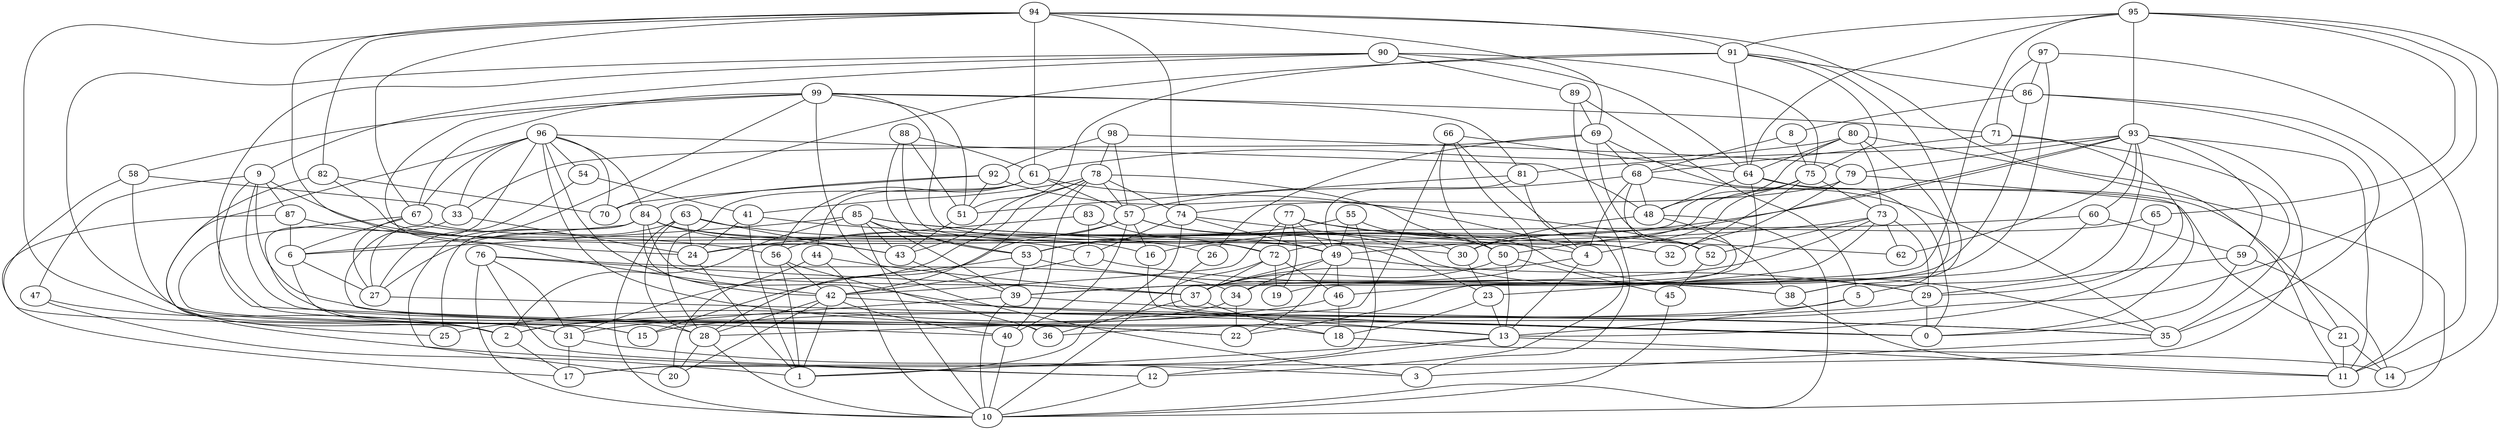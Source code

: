 digraph GG_graph {

subgraph G_graph {
edge [color = black]
"83" -> "72" [dir = none]
"83" -> "24" [dir = none]
"83" -> "7" [dir = none]
"51" -> "43" [dir = none]
"54" -> "41" [dir = none]
"54" -> "27" [dir = none]
"6" -> "2" [dir = none]
"6" -> "27" [dir = none]
"33" -> "28" [dir = none]
"33" -> "24" [dir = none]
"89" -> "69" [dir = none]
"89" -> "3" [dir = none]
"89" -> "5" [dir = none]
"93" -> "5" [dir = none]
"93" -> "79" [dir = none]
"93" -> "16" [dir = none]
"93" -> "81" [dir = none]
"93" -> "60" [dir = none]
"93" -> "59" [dir = none]
"93" -> "11" [dir = none]
"93" -> "50" [dir = none]
"93" -> "62" [dir = none]
"93" -> "17" [dir = none]
"60" -> "46" [dir = none]
"60" -> "53" [dir = none]
"60" -> "59" [dir = none]
"80" -> "48" [dir = none]
"80" -> "73" [dir = none]
"80" -> "10" [dir = none]
"80" -> "64" [dir = none]
"80" -> "38" [dir = none]
"80" -> "61" [dir = none]
"48" -> "30" [dir = none]
"48" -> "10" [dir = none]
"48" -> "34" [dir = none]
"53" -> "38" [dir = none]
"53" -> "39" [dir = none]
"53" -> "15" [dir = none]
"2" -> "17" [dir = none]
"97" -> "19" [dir = none]
"97" -> "71" [dir = none]
"97" -> "11" [dir = none]
"97" -> "86" [dir = none]
"88" -> "51" [dir = none]
"88" -> "53" [dir = none]
"88" -> "61" [dir = none]
"88" -> "72" [dir = none]
"72" -> "19" [dir = none]
"72" -> "37" [dir = none]
"72" -> "46" [dir = none]
"72" -> "10" [dir = none]
"65" -> "29" [dir = none]
"65" -> "30" [dir = none]
"7" -> "38" [dir = none]
"7" -> "42" [dir = none]
"87" -> "56" [dir = none]
"87" -> "17" [dir = none]
"87" -> "6" [dir = none]
"9" -> "40" [dir = none]
"9" -> "22" [dir = none]
"9" -> "13" [dir = none]
"9" -> "7" [dir = none]
"9" -> "47" [dir = none]
"9" -> "87" [dir = none]
"40" -> "10" [dir = none]
"16" -> "13" [dir = none]
"24" -> "1" [dir = none]
"77" -> "49" [dir = none]
"77" -> "42" [dir = none]
"77" -> "19" [dir = none]
"77" -> "62" [dir = none]
"77" -> "72" [dir = none]
"77" -> "50" [dir = none]
"66" -> "34" [dir = none]
"66" -> "4" [dir = none]
"66" -> "64" [dir = none]
"66" -> "50" [dir = none]
"66" -> "28" [dir = none]
"63" -> "43" [dir = none]
"63" -> "26" [dir = none]
"63" -> "24" [dir = none]
"63" -> "27" [dir = none]
"63" -> "28" [dir = none]
"63" -> "10" [dir = none]
"96" -> "54" [dir = none]
"96" -> "22" [dir = none]
"96" -> "67" [dir = none]
"96" -> "70" [dir = none]
"96" -> "33" [dir = none]
"96" -> "18" [dir = none]
"96" -> "84" [dir = none]
"96" -> "48" [dir = none]
"96" -> "42" [dir = none]
"96" -> "12" [dir = none]
"47" -> "1" [dir = none]
"47" -> "2" [dir = none]
"43" -> "39" [dir = none]
"27" -> "0" [dir = none]
"44" -> "20" [dir = none]
"44" -> "10" [dir = none]
"44" -> "37" [dir = none]
"59" -> "14" [dir = none]
"59" -> "0" [dir = none]
"59" -> "29" [dir = none]
"67" -> "27" [dir = none]
"67" -> "15" [dir = none]
"67" -> "52" [dir = none]
"50" -> "37" [dir = none]
"50" -> "13" [dir = none]
"50" -> "45" [dir = none]
"42" -> "1" [dir = none]
"42" -> "40" [dir = none]
"42" -> "20" [dir = none]
"42" -> "35" [dir = none]
"42" -> "28" [dir = none]
"49" -> "29" [dir = none]
"49" -> "37" [dir = none]
"49" -> "22" [dir = none]
"49" -> "46" [dir = none]
"49" -> "34" [dir = none]
"41" -> "1" [dir = none]
"41" -> "24" [dir = none]
"41" -> "30" [dir = none]
"28" -> "20" [dir = none]
"28" -> "10" [dir = none]
"98" -> "57" [dir = none]
"98" -> "92" [dir = none]
"98" -> "79" [dir = none]
"98" -> "78" [dir = none]
"82" -> "25" [dir = none]
"82" -> "70" [dir = none]
"82" -> "49" [dir = none]
"78" -> "74" [dir = none]
"78" -> "31" [dir = none]
"78" -> "50" [dir = none]
"78" -> "43" [dir = none]
"78" -> "42" [dir = none]
"78" -> "40" [dir = none]
"78" -> "57" [dir = none]
"78" -> "41" [dir = none]
"39" -> "10" [dir = none]
"39" -> "35" [dir = none]
"39" -> "31" [dir = none]
"90" -> "89" [dir = none]
"90" -> "15" [dir = none]
"90" -> "64" [dir = none]
"90" -> "36" [dir = none]
"90" -> "9" [dir = none]
"90" -> "75" [dir = none]
"76" -> "10" [dir = none]
"76" -> "31" [dir = none]
"76" -> "34" [dir = none]
"76" -> "37" [dir = none]
"76" -> "12" [dir = none]
"21" -> "11" [dir = none]
"21" -> "14" [dir = none]
"26" -> "0" [dir = none]
"91" -> "75" [dir = none]
"91" -> "70" [dir = none]
"91" -> "51" [dir = none]
"91" -> "64" [dir = none]
"91" -> "86" [dir = none]
"91" -> "38" [dir = none]
"37" -> "18" [dir = none]
"37" -> "36" [dir = none]
"46" -> "18" [dir = none]
"46" -> "25" [dir = none]
"71" -> "13" [dir = none]
"71" -> "35" [dir = none]
"71" -> "68" [dir = none]
"92" -> "84" [dir = none]
"92" -> "51" [dir = none]
"92" -> "70" [dir = none]
"92" -> "52" [dir = none]
"18" -> "14" [dir = none]
"73" -> "62" [dir = none]
"73" -> "29" [dir = none]
"73" -> "52" [dir = none]
"73" -> "23" [dir = none]
"73" -> "49" [dir = none]
"73" -> "39" [dir = none]
"68" -> "52" [dir = none]
"68" -> "57" [dir = none]
"68" -> "35" [dir = none]
"68" -> "4" [dir = none]
"68" -> "48" [dir = none]
"23" -> "13" [dir = none]
"23" -> "18" [dir = none]
"29" -> "15" [dir = none]
"29" -> "0" [dir = none]
"99" -> "42" [dir = none]
"99" -> "58" [dir = none]
"99" -> "51" [dir = none]
"99" -> "32" [dir = none]
"99" -> "3" [dir = none]
"99" -> "81" [dir = none]
"99" -> "67" [dir = none]
"99" -> "71" [dir = none]
"99" -> "27" [dir = none]
"12" -> "10" [dir = none]
"56" -> "42" [dir = none]
"56" -> "1" [dir = none]
"56" -> "36" [dir = none]
"79" -> "74" [dir = none]
"79" -> "0" [dir = none]
"79" -> "32" [dir = none]
"34" -> "22" [dir = none]
"34" -> "2" [dir = none]
"4" -> "13" [dir = none]
"4" -> "37" [dir = none]
"85" -> "10" [dir = none]
"85" -> "6" [dir = none]
"85" -> "43" [dir = none]
"85" -> "4" [dir = none]
"85" -> "53" [dir = none]
"85" -> "39" [dir = none]
"85" -> "2" [dir = none]
"69" -> "26" [dir = none]
"69" -> "38" [dir = none]
"69" -> "21" [dir = none]
"69" -> "68" [dir = none]
"69" -> "33" [dir = none]
"95" -> "64" [dir = none]
"95" -> "36" [dir = none]
"95" -> "65" [dir = none]
"95" -> "91" [dir = none]
"95" -> "14" [dir = none]
"95" -> "39" [dir = none]
"95" -> "93" [dir = none]
"81" -> "12" [dir = none]
"81" -> "51" [dir = none]
"81" -> "49" [dir = none]
"55" -> "17" [dir = none]
"55" -> "53" [dir = none]
"55" -> "49" [dir = none]
"55" -> "35" [dir = none]
"52" -> "45" [dir = none]
"57" -> "28" [dir = none]
"57" -> "23" [dir = none]
"57" -> "29" [dir = none]
"57" -> "56" [dir = none]
"57" -> "40" [dir = none]
"57" -> "16" [dir = none]
"31" -> "17" [dir = none]
"31" -> "3" [dir = none]
"45" -> "10" [dir = none]
"58" -> "33" [dir = none]
"58" -> "31" [dir = none]
"58" -> "2" [dir = none]
"84" -> "20" [dir = none]
"84" -> "0" [dir = none]
"84" -> "6" [dir = none]
"84" -> "16" [dir = none]
"84" -> "25" [dir = none]
"84" -> "37" [dir = none]
"84" -> "43" [dir = none]
"84" -> "49" [dir = none]
"30" -> "23" [dir = none]
"75" -> "32" [dir = none]
"75" -> "72" [dir = none]
"75" -> "24" [dir = none]
"75" -> "4" [dir = none]
"75" -> "73" [dir = none]
"35" -> "3" [dir = none]
"8" -> "75" [dir = none]
"8" -> "68" [dir = none]
"38" -> "11" [dir = none]
"61" -> "56" [dir = none]
"61" -> "44" [dir = none]
"61" -> "28" [dir = none]
"61" -> "4" [dir = none]
"61" -> "57" [dir = none]
"86" -> "8" [dir = none]
"86" -> "35" [dir = none]
"86" -> "11" [dir = none]
"86" -> "37" [dir = none]
"64" -> "22" [dir = none]
"64" -> "21" [dir = none]
"64" -> "0" [dir = none]
"64" -> "48" [dir = none]
"94" -> "82" [dir = none]
"94" -> "91" [dir = none]
"94" -> "24" [dir = none]
"94" -> "11" [dir = none]
"94" -> "61" [dir = none]
"94" -> "69" [dir = none]
"94" -> "67" [dir = none]
"94" -> "31" [dir = none]
"94" -> "74" [dir = none]
"74" -> "30" [dir = none]
"74" -> "49" [dir = none]
"74" -> "1" [dir = none]
"13" -> "12" [dir = none]
"13" -> "11" [dir = none]
"13" -> "1" [dir = none]
"5" -> "2" [dir = none]
"5" -> "13" [dir = none]
"67" -> "6" [dir = none]
"85" -> "32" [dir = none]
"74" -> "7" [dir = none]
}

}
